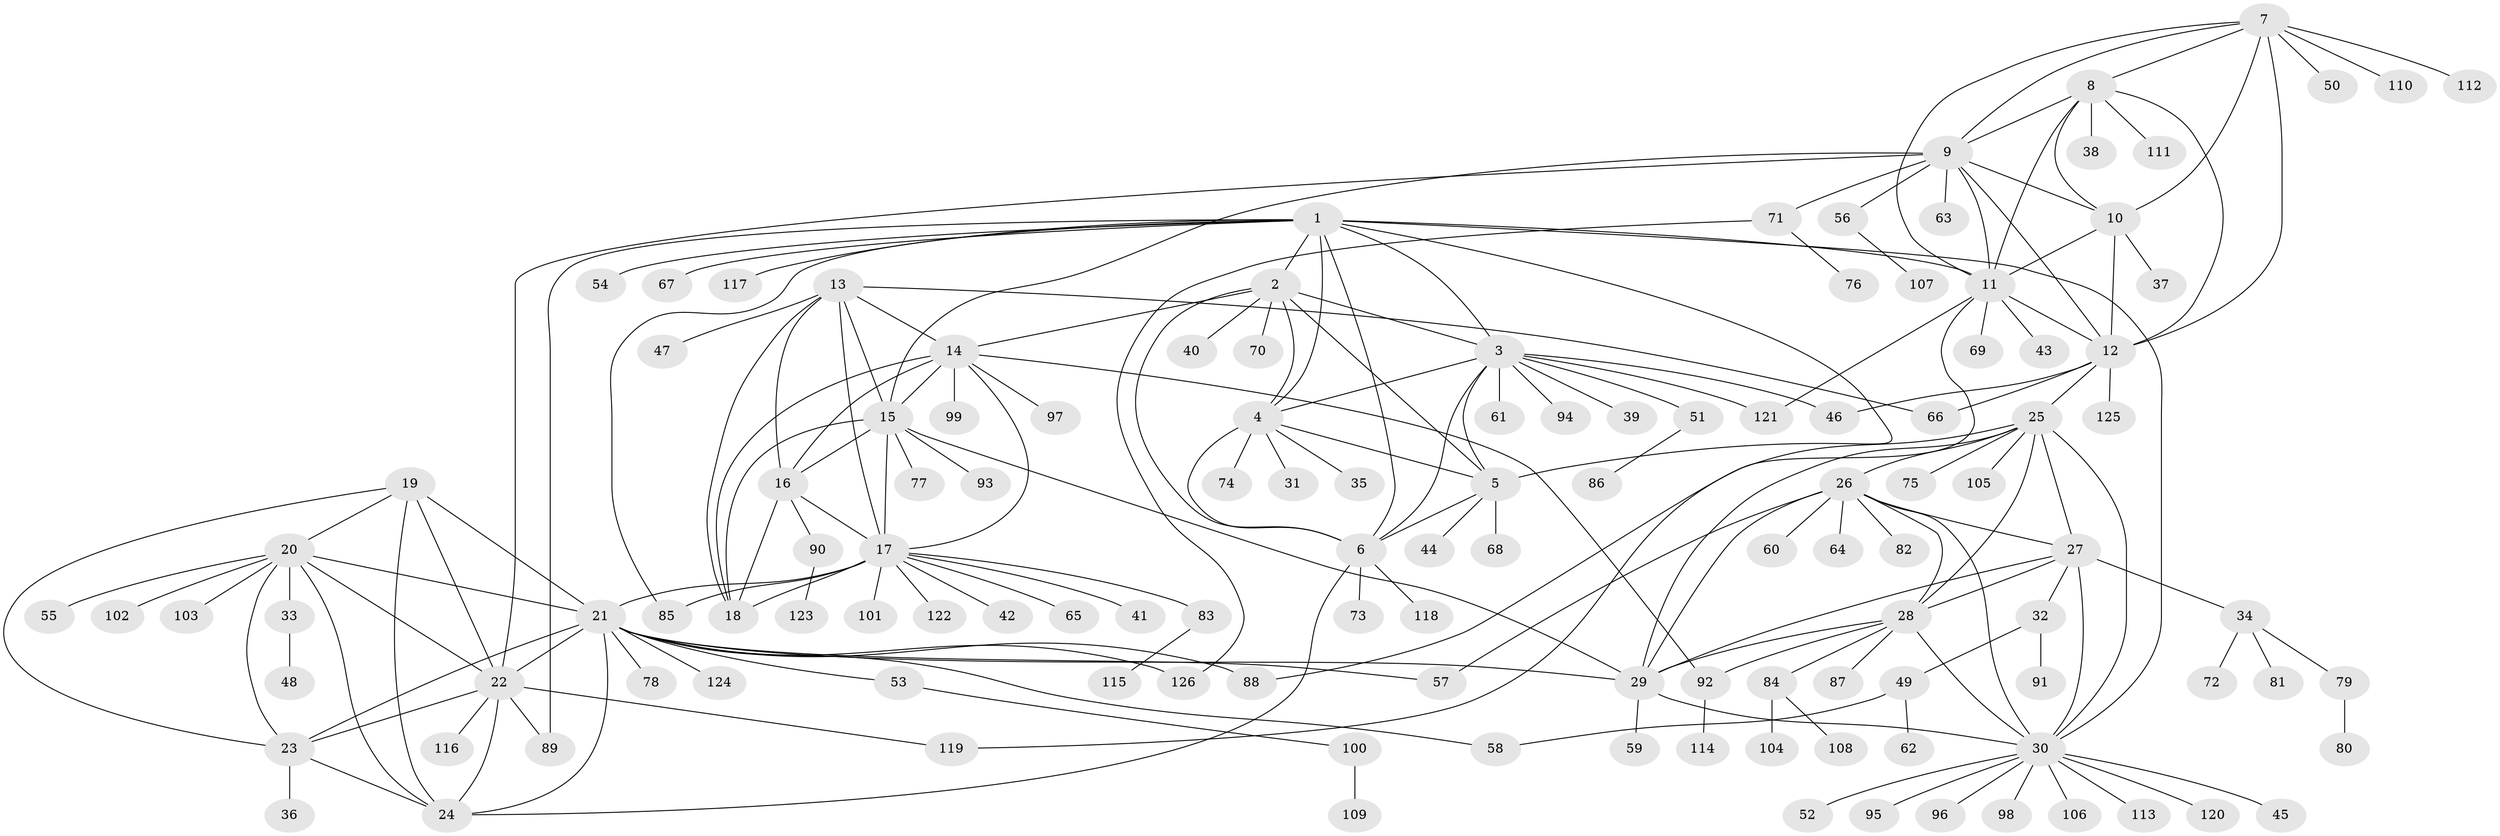 // Generated by graph-tools (version 1.1) at 2025/54/03/09/25 04:54:53]
// undirected, 126 vertices, 192 edges
graph export_dot {
graph [start="1"]
  node [color=gray90,style=filled];
  1;
  2;
  3;
  4;
  5;
  6;
  7;
  8;
  9;
  10;
  11;
  12;
  13;
  14;
  15;
  16;
  17;
  18;
  19;
  20;
  21;
  22;
  23;
  24;
  25;
  26;
  27;
  28;
  29;
  30;
  31;
  32;
  33;
  34;
  35;
  36;
  37;
  38;
  39;
  40;
  41;
  42;
  43;
  44;
  45;
  46;
  47;
  48;
  49;
  50;
  51;
  52;
  53;
  54;
  55;
  56;
  57;
  58;
  59;
  60;
  61;
  62;
  63;
  64;
  65;
  66;
  67;
  68;
  69;
  70;
  71;
  72;
  73;
  74;
  75;
  76;
  77;
  78;
  79;
  80;
  81;
  82;
  83;
  84;
  85;
  86;
  87;
  88;
  89;
  90;
  91;
  92;
  93;
  94;
  95;
  96;
  97;
  98;
  99;
  100;
  101;
  102;
  103;
  104;
  105;
  106;
  107;
  108;
  109;
  110;
  111;
  112;
  113;
  114;
  115;
  116;
  117;
  118;
  119;
  120;
  121;
  122;
  123;
  124;
  125;
  126;
  1 -- 2;
  1 -- 3;
  1 -- 4;
  1 -- 5;
  1 -- 6;
  1 -- 11;
  1 -- 30;
  1 -- 54;
  1 -- 67;
  1 -- 85;
  1 -- 89;
  1 -- 117;
  2 -- 3;
  2 -- 4;
  2 -- 5;
  2 -- 6;
  2 -- 14;
  2 -- 40;
  2 -- 70;
  3 -- 4;
  3 -- 5;
  3 -- 6;
  3 -- 39;
  3 -- 46;
  3 -- 51;
  3 -- 61;
  3 -- 94;
  3 -- 121;
  4 -- 5;
  4 -- 6;
  4 -- 31;
  4 -- 35;
  4 -- 74;
  5 -- 6;
  5 -- 44;
  5 -- 68;
  6 -- 24;
  6 -- 73;
  6 -- 118;
  7 -- 8;
  7 -- 9;
  7 -- 10;
  7 -- 11;
  7 -- 12;
  7 -- 50;
  7 -- 110;
  7 -- 112;
  8 -- 9;
  8 -- 10;
  8 -- 11;
  8 -- 12;
  8 -- 38;
  8 -- 111;
  9 -- 10;
  9 -- 11;
  9 -- 12;
  9 -- 15;
  9 -- 22;
  9 -- 56;
  9 -- 63;
  9 -- 71;
  10 -- 11;
  10 -- 12;
  10 -- 37;
  11 -- 12;
  11 -- 43;
  11 -- 69;
  11 -- 119;
  11 -- 121;
  12 -- 25;
  12 -- 46;
  12 -- 66;
  12 -- 125;
  13 -- 14;
  13 -- 15;
  13 -- 16;
  13 -- 17;
  13 -- 18;
  13 -- 47;
  13 -- 66;
  14 -- 15;
  14 -- 16;
  14 -- 17;
  14 -- 18;
  14 -- 92;
  14 -- 97;
  14 -- 99;
  15 -- 16;
  15 -- 17;
  15 -- 18;
  15 -- 29;
  15 -- 77;
  15 -- 93;
  16 -- 17;
  16 -- 18;
  16 -- 90;
  17 -- 18;
  17 -- 21;
  17 -- 41;
  17 -- 42;
  17 -- 65;
  17 -- 83;
  17 -- 85;
  17 -- 101;
  17 -- 122;
  19 -- 20;
  19 -- 21;
  19 -- 22;
  19 -- 23;
  19 -- 24;
  20 -- 21;
  20 -- 22;
  20 -- 23;
  20 -- 24;
  20 -- 33;
  20 -- 55;
  20 -- 102;
  20 -- 103;
  21 -- 22;
  21 -- 23;
  21 -- 24;
  21 -- 29;
  21 -- 53;
  21 -- 57;
  21 -- 58;
  21 -- 78;
  21 -- 88;
  21 -- 124;
  21 -- 126;
  22 -- 23;
  22 -- 24;
  22 -- 89;
  22 -- 116;
  22 -- 119;
  23 -- 24;
  23 -- 36;
  25 -- 26;
  25 -- 27;
  25 -- 28;
  25 -- 29;
  25 -- 30;
  25 -- 75;
  25 -- 88;
  25 -- 105;
  26 -- 27;
  26 -- 28;
  26 -- 29;
  26 -- 30;
  26 -- 57;
  26 -- 60;
  26 -- 64;
  26 -- 82;
  27 -- 28;
  27 -- 29;
  27 -- 30;
  27 -- 32;
  27 -- 34;
  28 -- 29;
  28 -- 30;
  28 -- 84;
  28 -- 87;
  28 -- 92;
  29 -- 30;
  29 -- 59;
  30 -- 45;
  30 -- 52;
  30 -- 95;
  30 -- 96;
  30 -- 98;
  30 -- 106;
  30 -- 113;
  30 -- 120;
  32 -- 49;
  32 -- 91;
  33 -- 48;
  34 -- 72;
  34 -- 79;
  34 -- 81;
  49 -- 58;
  49 -- 62;
  51 -- 86;
  53 -- 100;
  56 -- 107;
  71 -- 76;
  71 -- 126;
  79 -- 80;
  83 -- 115;
  84 -- 104;
  84 -- 108;
  90 -- 123;
  92 -- 114;
  100 -- 109;
}
